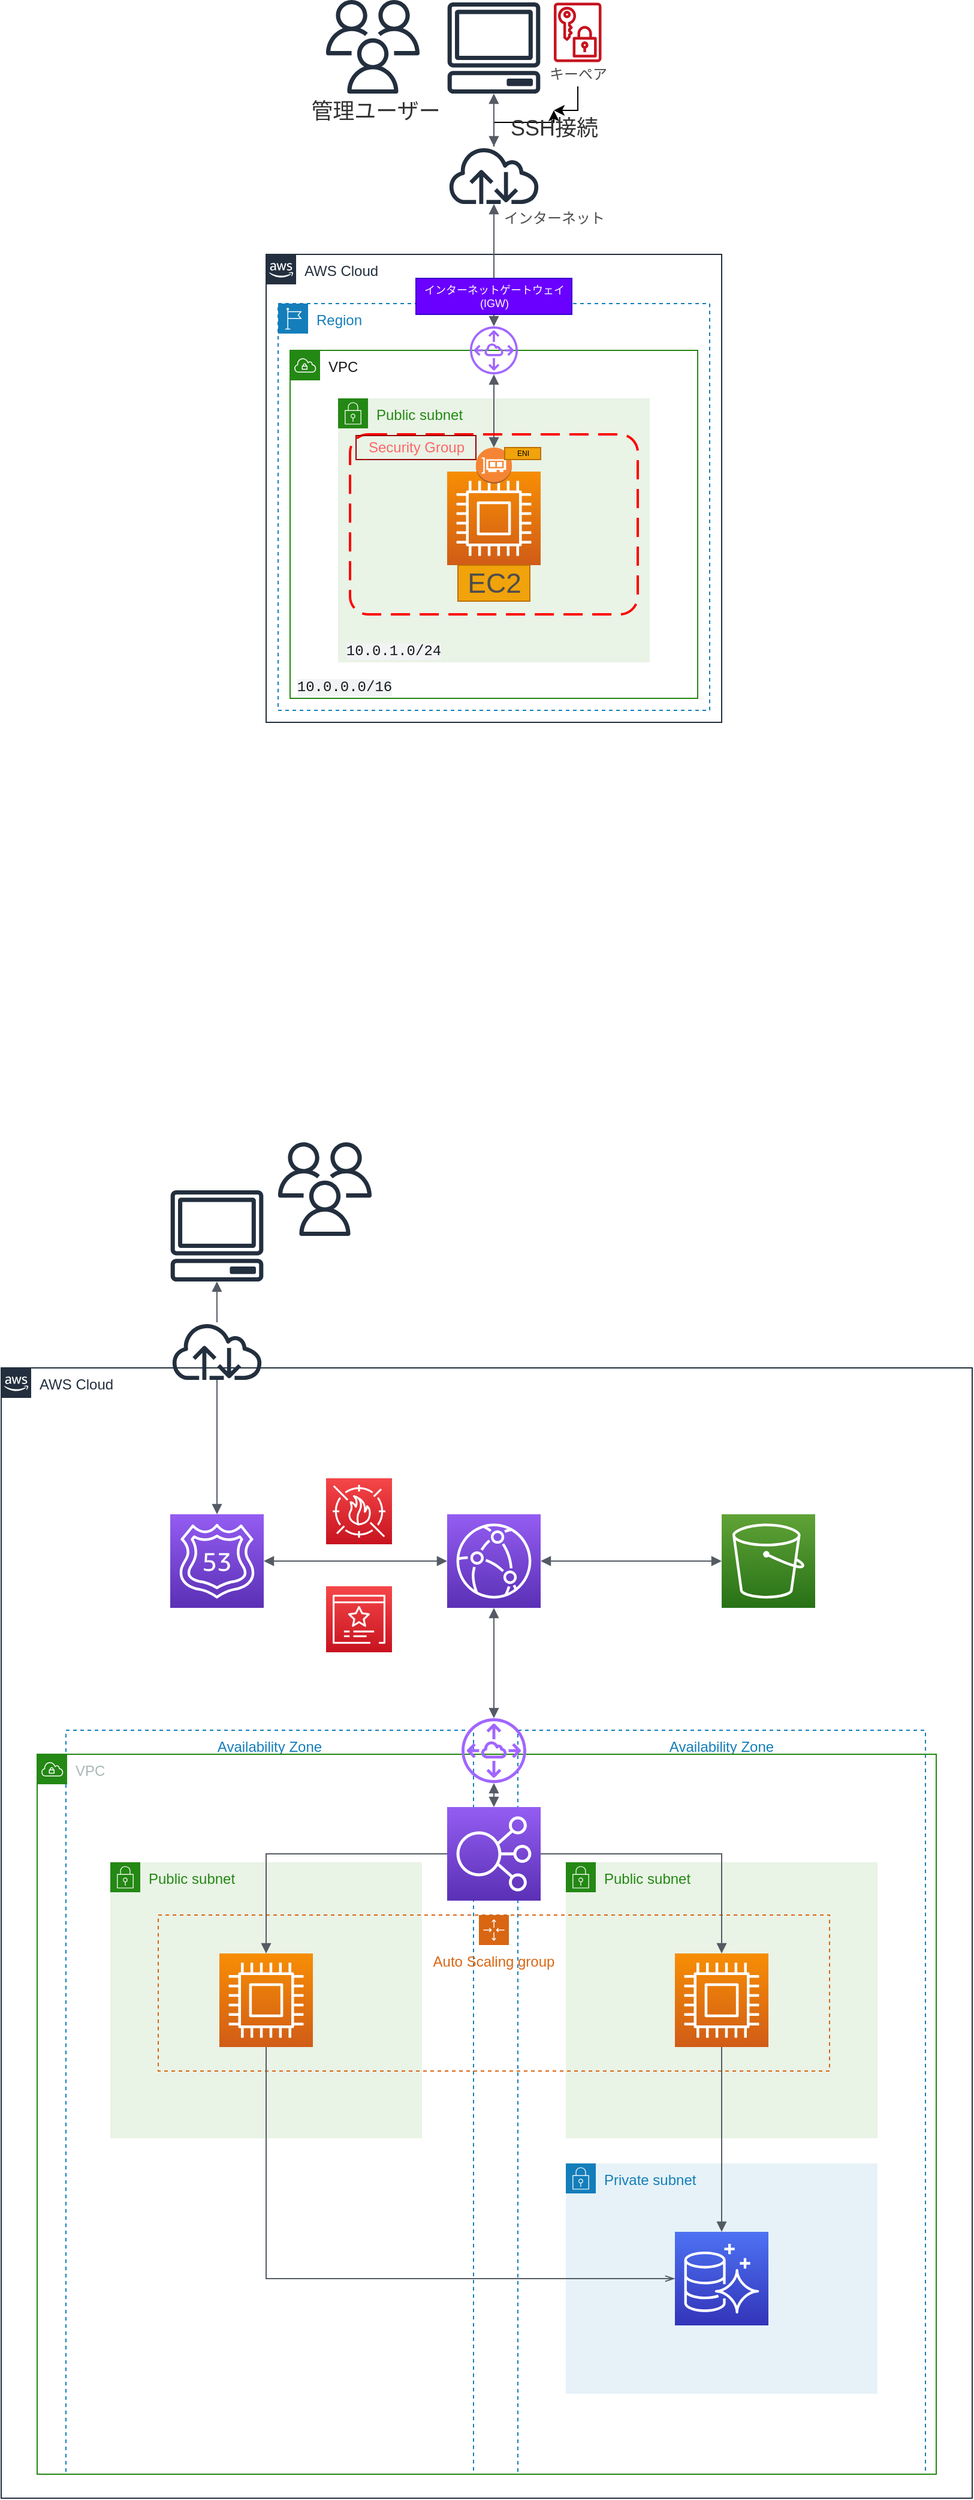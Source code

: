 <mxfile>
    <diagram id="sPZR_G8OKAHno7srQGCF" name="Page-1">
        <mxGraphModel dx="887" dy="1924" grid="1" gridSize="10" guides="1" tooltips="1" connect="1" arrows="1" fold="1" page="1" pageScale="1" pageWidth="827" pageHeight="1169" background="#ffffff" math="0" shadow="0">
            <root>
                <mxCell id="0"/>
                <mxCell id="1" parent="0"/>
                <mxCell id="112" value="Region" style="points=[[0,0],[0.25,0],[0.5,0],[0.75,0],[1,0],[1,0.25],[1,0.5],[1,0.75],[1,1],[0.75,1],[0.5,1],[0.25,1],[0,1],[0,0.75],[0,0.5],[0,0.25]];outlineConnect=0;gradientColor=none;html=1;whiteSpace=wrap;fontSize=12;fontStyle=0;shape=mxgraph.aws4.group;grIcon=mxgraph.aws4.group_region;strokeColor=#147EBA;fillColor=none;verticalAlign=top;align=left;spacingLeft=30;fontColor=#147EBA;dashed=1;fontFamily=Helvetica;" vertex="1" parent="1">
                    <mxGeometry x="240" y="-669" width="360" height="339" as="geometry"/>
                </mxCell>
                <mxCell id="6S3aFsnTeGh99FKNpcGe-1" value="AWS Cloud" style="points=[[0,0],[0.25,0],[0.5,0],[0.75,0],[1,0],[1,0.25],[1,0.5],[1,0.75],[1,1],[0.75,1],[0.5,1],[0.25,1],[0,1],[0,0.75],[0,0.5],[0,0.25]];outlineConnect=0;gradientColor=none;html=1;whiteSpace=wrap;fontSize=12;fontStyle=0;shape=mxgraph.aws4.group;grIcon=mxgraph.aws4.group_aws_cloud_alt;strokeColor=#232F3E;fillColor=none;verticalAlign=top;align=left;spacingLeft=30;fontColor=#232F3E;dashed=0;" parent="1" vertex="1">
                    <mxGeometry x="9" y="218" width="810" height="942" as="geometry"/>
                </mxCell>
                <mxCell id="6S3aFsnTeGh99FKNpcGe-6" value="Availability Zone" style="fillColor=none;strokeColor=#147EBA;dashed=1;verticalAlign=top;fontStyle=0;fontColor=#147EBA;" parent="1" vertex="1">
                    <mxGeometry x="63" y="520" width="340" height="620" as="geometry"/>
                </mxCell>
                <mxCell id="6S3aFsnTeGh99FKNpcGe-10" value="Availability Zone" style="fillColor=none;strokeColor=#147EBA;dashed=1;verticalAlign=top;fontStyle=0;fontColor=#147EBA;" parent="1" vertex="1">
                    <mxGeometry x="440" y="520" width="340" height="620" as="geometry"/>
                </mxCell>
                <mxCell id="6S3aFsnTeGh99FKNpcGe-7" value="VPC" style="points=[[0,0],[0.25,0],[0.5,0],[0.75,0],[1,0],[1,0.25],[1,0.5],[1,0.75],[1,1],[0.75,1],[0.5,1],[0.25,1],[0,1],[0,0.75],[0,0.5],[0,0.25]];outlineConnect=0;gradientColor=none;html=1;whiteSpace=wrap;fontSize=12;fontStyle=0;shape=mxgraph.aws4.group;grIcon=mxgraph.aws4.group_vpc;strokeColor=#248814;fillColor=none;verticalAlign=top;align=left;spacingLeft=30;fontColor=#AAB7B8;dashed=0;" parent="1" vertex="1">
                    <mxGeometry x="39" y="540" width="750" height="600" as="geometry"/>
                </mxCell>
                <mxCell id="6S3aFsnTeGh99FKNpcGe-13" value="Public subnet" style="points=[[0,0],[0.25,0],[0.5,0],[0.75,0],[1,0],[1,0.25],[1,0.5],[1,0.75],[1,1],[0.75,1],[0.5,1],[0.25,1],[0,1],[0,0.75],[0,0.5],[0,0.25]];outlineConnect=0;gradientColor=none;html=1;whiteSpace=wrap;fontSize=12;fontStyle=0;shape=mxgraph.aws4.group;grIcon=mxgraph.aws4.group_security_group;grStroke=0;strokeColor=#248814;fillColor=#E9F3E6;verticalAlign=top;align=left;spacingLeft=30;fontColor=#248814;dashed=0;" parent="1" vertex="1">
                    <mxGeometry x="100" y="630" width="260" height="230" as="geometry"/>
                </mxCell>
                <mxCell id="6S3aFsnTeGh99FKNpcGe-12" value="Public subnet" style="points=[[0,0],[0.25,0],[0.5,0],[0.75,0],[1,0],[1,0.25],[1,0.5],[1,0.75],[1,1],[0.75,1],[0.5,1],[0.25,1],[0,1],[0,0.75],[0,0.5],[0,0.25]];outlineConnect=0;gradientColor=none;html=1;whiteSpace=wrap;fontSize=12;fontStyle=0;shape=mxgraph.aws4.group;grIcon=mxgraph.aws4.group_security_group;grStroke=0;strokeColor=#248814;fillColor=#E9F3E6;verticalAlign=top;align=left;spacingLeft=30;fontColor=#248814;dashed=0;" parent="1" vertex="1">
                    <mxGeometry x="480" y="630" width="260" height="230" as="geometry"/>
                </mxCell>
                <mxCell id="6S3aFsnTeGh99FKNpcGe-51" value="Auto Scaling group" style="points=[[0,0],[0.25,0],[0.5,0],[0.75,0],[1,0],[1,0.25],[1,0.5],[1,0.75],[1,1],[0.75,1],[0.5,1],[0.25,1],[0,1],[0,0.75],[0,0.5],[0,0.25]];outlineConnect=0;gradientColor=none;html=1;whiteSpace=wrap;fontSize=12;fontStyle=0;shape=mxgraph.aws4.groupCenter;grIcon=mxgraph.aws4.group_auto_scaling_group;grStroke=1;strokeColor=#D86613;fillColor=none;verticalAlign=top;align=center;fontColor=#D86613;dashed=1;spacingTop=25;" parent="1" vertex="1">
                    <mxGeometry x="140" y="674" width="560" height="130" as="geometry"/>
                </mxCell>
                <mxCell id="6S3aFsnTeGh99FKNpcGe-11" value="Private subnet" style="points=[[0,0],[0.25,0],[0.5,0],[0.75,0],[1,0],[1,0.25],[1,0.5],[1,0.75],[1,1],[0.75,1],[0.5,1],[0.25,1],[0,1],[0,0.75],[0,0.5],[0,0.25]];outlineConnect=0;gradientColor=none;html=1;whiteSpace=wrap;fontSize=12;fontStyle=0;shape=mxgraph.aws4.group;grIcon=mxgraph.aws4.group_security_group;grStroke=0;strokeColor=#147EBA;fillColor=#E6F2F8;verticalAlign=top;align=left;spacingLeft=30;fontColor=#147EBA;dashed=0;" parent="1" vertex="1">
                    <mxGeometry x="480" y="881" width="260" height="192" as="geometry"/>
                </mxCell>
                <mxCell id="6S3aFsnTeGh99FKNpcGe-2" value="" style="sketch=0;points=[[0,0,0],[0.25,0,0],[0.5,0,0],[0.75,0,0],[1,0,0],[0,1,0],[0.25,1,0],[0.5,1,0],[0.75,1,0],[1,1,0],[0,0.25,0],[0,0.5,0],[0,0.75,0],[1,0.25,0],[1,0.5,0],[1,0.75,0]];outlineConnect=0;fontColor=#232F3E;gradientColor=#4D72F3;gradientDirection=north;fillColor=#3334B9;strokeColor=#ffffff;dashed=0;verticalLabelPosition=bottom;verticalAlign=top;align=center;html=1;fontSize=12;fontStyle=0;aspect=fixed;shape=mxgraph.aws4.resourceIcon;resIcon=mxgraph.aws4.aurora;" parent="1" vertex="1">
                    <mxGeometry x="571" y="938" width="78" height="78" as="geometry"/>
                </mxCell>
                <mxCell id="6S3aFsnTeGh99FKNpcGe-14" value="" style="sketch=0;points=[[0,0,0],[0.25,0,0],[0.5,0,0],[0.75,0,0],[1,0,0],[0,1,0],[0.25,1,0],[0.5,1,0],[0.75,1,0],[1,1,0],[0,0.25,0],[0,0.5,0],[0,0.75,0],[1,0.25,0],[1,0.5,0],[1,0.75,0]];outlineConnect=0;fontColor=#232F3E;gradientColor=#F78E04;gradientDirection=north;fillColor=#D05C17;strokeColor=#ffffff;dashed=0;verticalLabelPosition=bottom;verticalAlign=top;align=center;html=1;fontSize=12;fontStyle=0;aspect=fixed;shape=mxgraph.aws4.resourceIcon;resIcon=mxgraph.aws4.compute;" parent="1" vertex="1">
                    <mxGeometry x="191" y="706" width="78" height="78" as="geometry"/>
                </mxCell>
                <mxCell id="6S3aFsnTeGh99FKNpcGe-15" value="" style="sketch=0;points=[[0,0,0],[0.25,0,0],[0.5,0,0],[0.75,0,0],[1,0,0],[0,1,0],[0.25,1,0],[0.5,1,0],[0.75,1,0],[1,1,0],[0,0.25,0],[0,0.5,0],[0,0.75,0],[1,0.25,0],[1,0.5,0],[1,0.75,0]];outlineConnect=0;fontColor=#232F3E;gradientColor=#F78E04;gradientDirection=north;fillColor=#D05C17;strokeColor=#ffffff;dashed=0;verticalLabelPosition=bottom;verticalAlign=top;align=center;html=1;fontSize=12;fontStyle=0;aspect=fixed;shape=mxgraph.aws4.resourceIcon;resIcon=mxgraph.aws4.compute;" parent="1" vertex="1">
                    <mxGeometry x="571" y="706" width="78" height="78" as="geometry"/>
                </mxCell>
                <mxCell id="6S3aFsnTeGh99FKNpcGe-24" value="" style="sketch=0;points=[[0,0,0],[0.25,0,0],[0.5,0,0],[0.75,0,0],[1,0,0],[0,1,0],[0.25,1,0],[0.5,1,0],[0.75,1,0],[1,1,0],[0,0.25,0],[0,0.5,0],[0,0.75,0],[1,0.25,0],[1,0.5,0],[1,0.75,0]];outlineConnect=0;fontColor=#232F3E;gradientColor=#945DF2;gradientDirection=north;fillColor=#5A30B5;strokeColor=#ffffff;dashed=0;verticalLabelPosition=bottom;verticalAlign=top;align=center;html=1;fontSize=12;fontStyle=0;aspect=fixed;shape=mxgraph.aws4.resourceIcon;resIcon=mxgraph.aws4.elastic_load_balancing;" parent="1" vertex="1">
                    <mxGeometry x="381" y="584" width="78" height="78" as="geometry"/>
                </mxCell>
                <mxCell id="6S3aFsnTeGh99FKNpcGe-25" value="" style="sketch=0;points=[[0,0,0],[0.25,0,0],[0.5,0,0],[0.75,0,0],[1,0,0],[0,1,0],[0.25,1,0],[0.5,1,0],[0.75,1,0],[1,1,0],[0,0.25,0],[0,0.5,0],[0,0.75,0],[1,0.25,0],[1,0.5,0],[1,0.75,0]];outlineConnect=0;fontColor=#232F3E;gradientColor=#945DF2;gradientDirection=north;fillColor=#5A30B5;strokeColor=#ffffff;dashed=0;verticalLabelPosition=bottom;verticalAlign=top;align=center;html=1;fontSize=12;fontStyle=0;aspect=fixed;shape=mxgraph.aws4.resourceIcon;resIcon=mxgraph.aws4.cloudfront;" parent="1" vertex="1">
                    <mxGeometry x="381" y="340" width="78" height="78" as="geometry"/>
                </mxCell>
                <mxCell id="6S3aFsnTeGh99FKNpcGe-26" value="" style="sketch=0;points=[[0,0,0],[0.25,0,0],[0.5,0,0],[0.75,0,0],[1,0,0],[0,1,0],[0.25,1,0],[0.5,1,0],[0.75,1,0],[1,1,0],[0,0.25,0],[0,0.5,0],[0,0.75,0],[1,0.25,0],[1,0.5,0],[1,0.75,0]];outlineConnect=0;fontColor=#232F3E;gradientColor=#945DF2;gradientDirection=north;fillColor=#5A30B5;strokeColor=#ffffff;dashed=0;verticalLabelPosition=bottom;verticalAlign=top;align=center;html=1;fontSize=12;fontStyle=0;aspect=fixed;shape=mxgraph.aws4.resourceIcon;resIcon=mxgraph.aws4.route_53;" parent="1" vertex="1">
                    <mxGeometry x="150" y="340" width="78" height="78" as="geometry"/>
                </mxCell>
                <mxCell id="6S3aFsnTeGh99FKNpcGe-28" value="" style="sketch=0;outlineConnect=0;fontColor=#232F3E;gradientColor=none;fillColor=#A166FF;strokeColor=none;dashed=0;verticalLabelPosition=bottom;verticalAlign=top;align=center;html=1;fontSize=12;fontStyle=0;aspect=fixed;pointerEvents=1;shape=mxgraph.aws4.peering;" parent="1" vertex="1">
                    <mxGeometry x="393" y="510" width="54" height="54" as="geometry"/>
                </mxCell>
                <mxCell id="6S3aFsnTeGh99FKNpcGe-31" value="" style="sketch=0;points=[[0,0,0],[0.25,0,0],[0.5,0,0],[0.75,0,0],[1,0,0],[0,1,0],[0.25,1,0],[0.5,1,0],[0.75,1,0],[1,1,0],[0,0.25,0],[0,0.5,0],[0,0.75,0],[1,0.25,0],[1,0.5,0],[1,0.75,0]];outlineConnect=0;fontColor=#232F3E;gradientColor=#60A337;gradientDirection=north;fillColor=#277116;strokeColor=#ffffff;dashed=0;verticalLabelPosition=bottom;verticalAlign=top;align=center;html=1;fontSize=12;fontStyle=0;aspect=fixed;shape=mxgraph.aws4.resourceIcon;resIcon=mxgraph.aws4.s3;" parent="1" vertex="1">
                    <mxGeometry x="610" y="340" width="78" height="78" as="geometry"/>
                </mxCell>
                <mxCell id="6S3aFsnTeGh99FKNpcGe-32" value="" style="edgeStyle=orthogonalEdgeStyle;html=1;endArrow=block;elbow=vertical;startArrow=none;startFill=1;endFill=1;strokeColor=#545B64;rounded=0;entryX=0.5;entryY=0;entryDx=0;entryDy=0;entryPerimeter=0;exitX=0.5;exitY=1;exitDx=0;exitDy=0;exitPerimeter=0;" parent="1" source="6S3aFsnTeGh99FKNpcGe-15" target="6S3aFsnTeGh99FKNpcGe-2" edge="1">
                    <mxGeometry width="100" relative="1" as="geometry">
                        <mxPoint x="610" y="800" as="sourcePoint"/>
                        <mxPoint x="410" y="-130" as="targetPoint"/>
                        <Array as="points"/>
                    </mxGeometry>
                </mxCell>
                <mxCell id="6S3aFsnTeGh99FKNpcGe-33" value="" style="sketch=0;outlineConnect=0;fontColor=#232F3E;gradientColor=none;fillColor=#232F3E;strokeColor=none;dashed=0;verticalLabelPosition=bottom;verticalAlign=top;align=center;html=1;fontSize=12;fontStyle=0;aspect=fixed;pointerEvents=1;shape=mxgraph.aws4.client;" parent="1" vertex="1">
                    <mxGeometry x="150" y="70" width="78" height="76" as="geometry"/>
                </mxCell>
                <mxCell id="6S3aFsnTeGh99FKNpcGe-36" value="" style="edgeStyle=orthogonalEdgeStyle;html=1;endArrow=block;elbow=vertical;startArrow=block;startFill=1;endFill=1;strokeColor=#545B64;rounded=0;exitX=1;exitY=0.5;exitDx=0;exitDy=0;exitPerimeter=0;entryX=0;entryY=0.5;entryDx=0;entryDy=0;entryPerimeter=0;" parent="1" source="6S3aFsnTeGh99FKNpcGe-25" target="6S3aFsnTeGh99FKNpcGe-31" edge="1">
                    <mxGeometry width="100" relative="1" as="geometry">
                        <mxPoint x="510" y="-2" as="sourcePoint"/>
                        <mxPoint x="610" y="-2" as="targetPoint"/>
                    </mxGeometry>
                </mxCell>
                <mxCell id="6S3aFsnTeGh99FKNpcGe-41" value="" style="edgeStyle=orthogonalEdgeStyle;html=1;endArrow=block;elbow=vertical;startArrow=block;startFill=1;endFill=1;strokeColor=#545B64;rounded=0;entryX=0.5;entryY=0;entryDx=0;entryDy=0;entryPerimeter=0;" parent="1" source="6S3aFsnTeGh99FKNpcGe-28" target="6S3aFsnTeGh99FKNpcGe-24" edge="1">
                    <mxGeometry width="100" relative="1" as="geometry">
                        <mxPoint x="369" y="360" as="sourcePoint"/>
                        <mxPoint x="469" y="360" as="targetPoint"/>
                        <Array as="points"/>
                    </mxGeometry>
                </mxCell>
                <mxCell id="6S3aFsnTeGh99FKNpcGe-42" value="" style="edgeStyle=orthogonalEdgeStyle;html=1;endArrow=block;elbow=vertical;startArrow=block;startFill=1;endFill=1;strokeColor=#545B64;rounded=0;entryX=0.5;entryY=1;entryDx=0;entryDy=0;entryPerimeter=0;" parent="1" source="6S3aFsnTeGh99FKNpcGe-28" target="6S3aFsnTeGh99FKNpcGe-25" edge="1">
                    <mxGeometry width="100" relative="1" as="geometry">
                        <mxPoint x="400" y="320" as="sourcePoint"/>
                        <mxPoint x="500" y="320" as="targetPoint"/>
                    </mxGeometry>
                </mxCell>
                <mxCell id="6S3aFsnTeGh99FKNpcGe-44" value="" style="sketch=0;outlineConnect=0;fontColor=#232F3E;gradientColor=none;fillColor=#232F3E;strokeColor=none;dashed=0;verticalLabelPosition=bottom;verticalAlign=top;align=center;html=1;fontSize=12;fontStyle=0;aspect=fixed;pointerEvents=1;shape=mxgraph.aws4.users;" parent="1" vertex="1">
                    <mxGeometry x="240" y="30" width="78" height="78" as="geometry"/>
                </mxCell>
                <mxCell id="6S3aFsnTeGh99FKNpcGe-46" value="" style="edgeStyle=orthogonalEdgeStyle;html=1;endArrow=block;elbow=vertical;startArrow=none;startFill=1;endFill=1;strokeColor=#545B64;rounded=0;entryX=0.5;entryY=0;entryDx=0;entryDy=0;entryPerimeter=0;" parent="1" source="6S3aFsnTeGh99FKNpcGe-43" target="6S3aFsnTeGh99FKNpcGe-26" edge="1">
                    <mxGeometry width="100" relative="1" as="geometry">
                        <mxPoint x="150" y="-170" as="sourcePoint"/>
                        <mxPoint x="250" y="-170" as="targetPoint"/>
                    </mxGeometry>
                </mxCell>
                <mxCell id="6S3aFsnTeGh99FKNpcGe-48" value="" style="edgeStyle=orthogonalEdgeStyle;html=1;endArrow=block;elbow=vertical;startArrow=block;startFill=1;endFill=1;strokeColor=#545B64;rounded=0;entryX=0;entryY=0.5;entryDx=0;entryDy=0;entryPerimeter=0;exitX=1;exitY=0.5;exitDx=0;exitDy=0;exitPerimeter=0;" parent="1" source="6S3aFsnTeGh99FKNpcGe-26" target="6S3aFsnTeGh99FKNpcGe-25" edge="1">
                    <mxGeometry width="100" relative="1" as="geometry">
                        <mxPoint x="260" y="-20" as="sourcePoint"/>
                        <mxPoint x="330" y="-10" as="targetPoint"/>
                    </mxGeometry>
                </mxCell>
                <mxCell id="6S3aFsnTeGh99FKNpcGe-53" value="" style="edgeStyle=orthogonalEdgeStyle;html=1;endArrow=none;elbow=vertical;startArrow=openThin;startFill=0;strokeColor=#545B64;rounded=0;entryX=0.5;entryY=1;entryDx=0;entryDy=0;entryPerimeter=0;exitX=0;exitY=0.5;exitDx=0;exitDy=0;exitPerimeter=0;" parent="1" source="6S3aFsnTeGh99FKNpcGe-2" target="6S3aFsnTeGh99FKNpcGe-14" edge="1">
                    <mxGeometry width="100" relative="1" as="geometry">
                        <mxPoint x="240" y="700" as="sourcePoint"/>
                        <mxPoint x="570" y="810" as="targetPoint"/>
                    </mxGeometry>
                </mxCell>
                <mxCell id="6S3aFsnTeGh99FKNpcGe-54" value="" style="edgeStyle=orthogonalEdgeStyle;html=1;endArrow=block;elbow=vertical;startArrow=none;endFill=1;strokeColor=#545B64;rounded=0;entryX=0.5;entryY=0;entryDx=0;entryDy=0;entryPerimeter=0;exitX=1;exitY=0.5;exitDx=0;exitDy=0;exitPerimeter=0;" parent="1" source="6S3aFsnTeGh99FKNpcGe-24" target="6S3aFsnTeGh99FKNpcGe-15" edge="1">
                    <mxGeometry width="100" relative="1" as="geometry">
                        <mxPoint x="530" y="430" as="sourcePoint"/>
                        <mxPoint x="630" y="430" as="targetPoint"/>
                    </mxGeometry>
                </mxCell>
                <mxCell id="6S3aFsnTeGh99FKNpcGe-55" value="" style="edgeStyle=orthogonalEdgeStyle;html=1;endArrow=none;elbow=vertical;startArrow=block;startFill=1;strokeColor=#545B64;rounded=0;entryX=0;entryY=0.5;entryDx=0;entryDy=0;entryPerimeter=0;exitX=0.5;exitY=0;exitDx=0;exitDy=0;exitPerimeter=0;" parent="1" source="6S3aFsnTeGh99FKNpcGe-14" target="6S3aFsnTeGh99FKNpcGe-24" edge="1">
                    <mxGeometry width="100" relative="1" as="geometry">
                        <mxPoint x="280" y="430" as="sourcePoint"/>
                        <mxPoint x="380" y="430" as="targetPoint"/>
                        <Array as="points">
                            <mxPoint x="230" y="623"/>
                        </Array>
                    </mxGeometry>
                </mxCell>
                <mxCell id="6S3aFsnTeGh99FKNpcGe-43" value="" style="sketch=0;outlineConnect=0;fontColor=#232F3E;gradientColor=none;fillColor=#232F3E;strokeColor=none;dashed=0;verticalLabelPosition=bottom;verticalAlign=top;align=center;html=1;fontSize=12;fontStyle=0;aspect=fixed;pointerEvents=1;shape=mxgraph.aws4.internet;" parent="1" vertex="1">
                    <mxGeometry x="150" y="180" width="78" height="48" as="geometry"/>
                </mxCell>
                <mxCell id="hGaSbdmmm998egDuPPoX-1" value="" style="edgeStyle=orthogonalEdgeStyle;html=1;endArrow=none;elbow=vertical;startArrow=block;startFill=1;endFill=1;strokeColor=#545B64;rounded=0;entryX=0.5;entryY=0;entryDx=0;entryDy=0;entryPerimeter=0;" parent="1" source="6S3aFsnTeGh99FKNpcGe-33" target="6S3aFsnTeGh99FKNpcGe-43" edge="1">
                    <mxGeometry width="100" relative="1" as="geometry">
                        <mxPoint x="188.923" y="146" as="sourcePoint"/>
                        <mxPoint x="189.0" y="340" as="targetPoint"/>
                    </mxGeometry>
                </mxCell>
                <mxCell id="eWPw_ROZ1_6OxIlvV4O3-1" value="" style="sketch=0;points=[[0,0,0],[0.25,0,0],[0.5,0,0],[0.75,0,0],[1,0,0],[0,1,0],[0.25,1,0],[0.5,1,0],[0.75,1,0],[1,1,0],[0,0.25,0],[0,0.5,0],[0,0.75,0],[1,0.25,0],[1,0.5,0],[1,0.75,0]];outlineConnect=0;fontColor=#232F3E;gradientColor=#F54749;gradientDirection=north;fillColor=#C7131F;strokeColor=#ffffff;dashed=0;verticalLabelPosition=bottom;verticalAlign=top;align=center;html=1;fontSize=12;fontStyle=0;aspect=fixed;shape=mxgraph.aws4.resourceIcon;resIcon=mxgraph.aws4.certificate_manager_3;" parent="1" vertex="1">
                    <mxGeometry x="280" y="400" width="55" height="55" as="geometry"/>
                </mxCell>
                <mxCell id="eWPw_ROZ1_6OxIlvV4O3-2" value="" style="sketch=0;points=[[0,0,0],[0.25,0,0],[0.5,0,0],[0.75,0,0],[1,0,0],[0,1,0],[0.25,1,0],[0.5,1,0],[0.75,1,0],[1,1,0],[0,0.25,0],[0,0.5,0],[0,0.75,0],[1,0.25,0],[1,0.5,0],[1,0.75,0]];outlineConnect=0;fontColor=#232F3E;gradientColor=#F54749;gradientDirection=north;fillColor=#C7131F;strokeColor=#ffffff;dashed=0;verticalLabelPosition=bottom;verticalAlign=top;align=center;html=1;fontSize=12;fontStyle=0;aspect=fixed;shape=mxgraph.aws4.resourceIcon;resIcon=mxgraph.aws4.waf;" parent="1" vertex="1">
                    <mxGeometry x="280" y="310" width="55" height="55" as="geometry"/>
                </mxCell>
                <mxCell id="82" value="AWS Cloud" style="points=[[0,0],[0.25,0],[0.5,0],[0.75,0],[1,0],[1,0.25],[1,0.5],[1,0.75],[1,1],[0.75,1],[0.5,1],[0.25,1],[0,1],[0,0.75],[0,0.5],[0,0.25]];outlineConnect=0;gradientColor=none;html=1;whiteSpace=wrap;fontSize=12;fontStyle=0;shape=mxgraph.aws4.group;grIcon=mxgraph.aws4.group_aws_cloud_alt;strokeColor=#232F3E;fillColor=none;verticalAlign=top;align=left;spacingLeft=30;fontColor=#232F3E;dashed=0;" vertex="1" parent="1">
                    <mxGeometry x="230" y="-710" width="380" height="390" as="geometry"/>
                </mxCell>
                <mxCell id="83" value="&lt;font color=&quot;#1a1a1a&quot;&gt;VPC&lt;/font&gt;" style="points=[[0,0],[0.25,0],[0.5,0],[0.75,0],[1,0],[1,0.25],[1,0.5],[1,0.75],[1,1],[0.75,1],[0.5,1],[0.25,1],[0,1],[0,0.75],[0,0.5],[0,0.25]];outlineConnect=0;gradientColor=none;html=1;whiteSpace=wrap;fontSize=12;fontStyle=0;shape=mxgraph.aws4.group;grIcon=mxgraph.aws4.group_vpc;strokeColor=#248814;fillColor=none;verticalAlign=top;align=left;spacingLeft=30;fontColor=#AAB7B8;dashed=0;" vertex="1" parent="1">
                    <mxGeometry x="250" y="-630" width="340" height="290" as="geometry"/>
                </mxCell>
                <mxCell id="84" value="Public subnet" style="points=[[0,0],[0.25,0],[0.5,0],[0.75,0],[1,0],[1,0.25],[1,0.5],[1,0.75],[1,1],[0.75,1],[0.5,1],[0.25,1],[0,1],[0,0.75],[0,0.5],[0,0.25]];outlineConnect=0;gradientColor=none;html=1;whiteSpace=wrap;fontSize=12;fontStyle=0;shape=mxgraph.aws4.group;grIcon=mxgraph.aws4.group_security_group;grStroke=0;strokeColor=#248814;fillColor=#E9F3E6;verticalAlign=top;align=left;spacingLeft=30;fontColor=#248814;dashed=0;" vertex="1" parent="1">
                    <mxGeometry x="290" y="-590" width="260" height="220" as="geometry"/>
                </mxCell>
                <mxCell id="85" value="" style="sketch=0;points=[[0,0,0],[0.25,0,0],[0.5,0,0],[0.75,0,0],[1,0,0],[0,1,0],[0.25,1,0],[0.5,1,0],[0.75,1,0],[1,1,0],[0,0.25,0],[0,0.5,0],[0,0.75,0],[1,0.25,0],[1,0.5,0],[1,0.75,0]];outlineConnect=0;fontColor=#232F3E;gradientColor=#F78E04;gradientDirection=north;fillColor=#D05C17;strokeColor=#ffffff;dashed=0;verticalLabelPosition=bottom;verticalAlign=top;align=center;html=1;fontSize=12;fontStyle=0;aspect=fixed;shape=mxgraph.aws4.resourceIcon;resIcon=mxgraph.aws4.compute;" vertex="1" parent="1">
                    <mxGeometry x="381" y="-529" width="78" height="78" as="geometry"/>
                </mxCell>
                <mxCell id="86" value="" style="sketch=0;outlineConnect=0;fontColor=#232F3E;gradientColor=none;fillColor=#A166FF;strokeColor=none;dashed=0;verticalLabelPosition=bottom;verticalAlign=top;align=center;html=1;fontSize=12;fontStyle=0;aspect=fixed;pointerEvents=1;shape=mxgraph.aws4.peering;" vertex="1" parent="1">
                    <mxGeometry x="400" y="-650" width="40" height="40" as="geometry"/>
                </mxCell>
                <mxCell id="87" value="" style="sketch=0;outlineConnect=0;fontColor=#232F3E;gradientColor=none;fillColor=#232F3E;strokeColor=none;dashed=0;verticalLabelPosition=bottom;verticalAlign=top;align=center;html=1;fontSize=12;fontStyle=0;aspect=fixed;pointerEvents=1;shape=mxgraph.aws4.client;" vertex="1" parent="1">
                    <mxGeometry x="381" y="-920" width="78" height="76" as="geometry"/>
                </mxCell>
                <mxCell id="88" value="" style="sketch=0;outlineConnect=0;fontColor=#232F3E;gradientColor=none;fillColor=#232F3E;strokeColor=none;dashed=0;verticalLabelPosition=bottom;verticalAlign=top;align=center;html=1;fontSize=12;fontStyle=0;aspect=fixed;pointerEvents=1;shape=mxgraph.aws4.users;" vertex="1" parent="1">
                    <mxGeometry x="280" y="-922" width="78" height="78" as="geometry"/>
                </mxCell>
                <mxCell id="97" value="" style="edgeStyle=orthogonalEdgeStyle;rounded=0;orthogonalLoop=1;jettySize=auto;html=1;fontColor=#333333;" edge="1" parent="1" source="89" target="96">
                    <mxGeometry relative="1" as="geometry"/>
                </mxCell>
                <mxCell id="89" value="" style="sketch=0;outlineConnect=0;fontColor=#232F3E;gradientColor=none;fillColor=#232F3E;strokeColor=none;dashed=0;verticalLabelPosition=bottom;verticalAlign=top;align=center;html=1;fontSize=12;fontStyle=0;aspect=fixed;pointerEvents=1;shape=mxgraph.aws4.internet;" vertex="1" parent="1">
                    <mxGeometry x="381" y="-800" width="78" height="48" as="geometry"/>
                </mxCell>
                <mxCell id="93" value="" style="edgeStyle=orthogonalEdgeStyle;html=1;endArrow=block;elbow=vertical;startArrow=block;startFill=1;endFill=1;strokeColor=#545B64;rounded=0;" edge="1" parent="1" source="89" target="86">
                    <mxGeometry width="100" relative="1" as="geometry">
                        <mxPoint x="320" y="-710" as="sourcePoint"/>
                        <mxPoint x="420" y="-710" as="targetPoint"/>
                    </mxGeometry>
                </mxCell>
                <mxCell id="94" value="" style="edgeStyle=orthogonalEdgeStyle;html=1;endArrow=block;elbow=vertical;startArrow=block;startFill=1;endFill=1;strokeColor=#545B64;rounded=0;" edge="1" parent="1" source="87" target="89">
                    <mxGeometry width="100" relative="1" as="geometry">
                        <mxPoint x="430" y="-910" as="sourcePoint"/>
                        <mxPoint x="418" y="-830" as="targetPoint"/>
                        <Array as="points"/>
                    </mxGeometry>
                </mxCell>
                <mxCell id="95" value="" style="edgeStyle=orthogonalEdgeStyle;html=1;endArrow=block;elbow=vertical;startArrow=block;startFill=1;endFill=1;strokeColor=#545B64;rounded=0;entryX=0.5;entryY=0;entryDx=0;entryDy=0;entryPerimeter=0;" edge="1" parent="1" source="86" target="100">
                    <mxGeometry width="100" relative="1" as="geometry">
                        <mxPoint x="419.66" y="-584" as="sourcePoint"/>
                        <mxPoint x="419.66" y="-462" as="targetPoint"/>
                    </mxGeometry>
                </mxCell>
                <mxCell id="96" value="SSH接続" style="text;html=1;resizable=0;autosize=1;align=center;verticalAlign=middle;points=[];rounded=0;fontColor=#333333;fontSize=18;" vertex="1" parent="1">
                    <mxGeometry x="425" y="-830" width="90" height="30" as="geometry"/>
                </mxCell>
                <mxCell id="98" value="管理ユーザー" style="text;html=1;resizable=0;autosize=1;align=center;verticalAlign=middle;points=[];rounded=0;fontColor=#333333;fontSize=18;" vertex="1" parent="1">
                    <mxGeometry x="261" y="-844" width="120" height="30" as="geometry"/>
                </mxCell>
                <mxCell id="100" value="" style="outlineConnect=0;dashed=0;verticalLabelPosition=bottom;verticalAlign=top;align=center;html=1;shape=mxgraph.aws3.elastic_network_interface;fillColor=#F58534;gradientColor=none;fontSize=11;fontColor=#333333;" vertex="1" parent="1">
                    <mxGeometry x="405" y="-549" width="30" height="30" as="geometry"/>
                </mxCell>
                <mxCell id="101" value="ENI" style="text;html=1;resizable=0;autosize=1;align=center;verticalAlign=middle;points=[];fillColor=#f0a30a;strokeColor=#BD7000;rounded=0;fontSize=6;fontColor=#000000;" vertex="1" parent="1">
                    <mxGeometry x="429" y="-549" width="30" height="10" as="geometry"/>
                </mxCell>
                <mxCell id="102" value="EC2" style="text;html=1;resizable=0;autosize=1;align=center;verticalAlign=middle;points=[];fillColor=#f0a30a;strokeColor=#BD7000;rounded=0;fontSize=23;fontColor=#4D4D4D;" vertex="1" parent="1">
                    <mxGeometry x="390" y="-451" width="60" height="30" as="geometry"/>
                </mxCell>
                <mxCell id="104" value="&lt;span style=&quot;color: rgb(22, 25, 31); font-family: monaco, menlo, consolas, &amp;quot;courier prime&amp;quot;, courier, &amp;quot;courier new&amp;quot;, monospace; font-size: 12px; text-align: left; background-color: rgb(242, 243, 243);&quot;&gt;10.0.1.0/24&lt;/span&gt;" style="text;html=1;resizable=0;autosize=1;align=center;verticalAlign=middle;points=[];fillColor=none;strokeColor=none;rounded=0;fontFamily=Helvetica;fontSize=12;fontColor=#4D4D4D;" vertex="1" parent="1">
                    <mxGeometry x="291" y="-390" width="90" height="20" as="geometry"/>
                </mxCell>
                <mxCell id="105" value="&lt;span style=&quot;color: rgb(22 , 25 , 31) ; font-family: &amp;#34;monaco&amp;#34; , &amp;#34;menlo&amp;#34; , &amp;#34;consolas&amp;#34; , &amp;#34;courier prime&amp;#34; , &amp;#34;courier&amp;#34; , &amp;#34;courier new&amp;#34; , monospace ; font-size: 12px ; text-align: left ; background-color: rgb(242 , 243 , 243)&quot;&gt;10.0.0.0/16&lt;/span&gt;" style="text;html=1;resizable=0;autosize=1;align=center;verticalAlign=middle;points=[];fillColor=none;strokeColor=none;rounded=0;fontFamily=Helvetica;fontSize=12;fontColor=#4D4D4D;" vertex="1" parent="1">
                    <mxGeometry x="250" y="-360" width="90" height="20" as="geometry"/>
                </mxCell>
                <mxCell id="106" value="インターネット" style="text;html=1;resizable=0;autosize=1;align=center;verticalAlign=middle;points=[];fillColor=none;strokeColor=none;rounded=0;fontFamily=Helvetica;fontSize=12;fontColor=#4D4D4D;" vertex="1" parent="1">
                    <mxGeometry x="420" y="-750" width="100" height="20" as="geometry"/>
                </mxCell>
                <mxCell id="107" value="" style="outlineConnect=0;fontColor=#232F3E;gradientColor=none;fillColor=#C7131F;strokeColor=none;dashed=0;verticalLabelPosition=bottom;verticalAlign=top;align=center;html=1;fontSize=12;fontStyle=0;aspect=fixed;pointerEvents=1;shape=mxgraph.aws4.data_encryption_key;fontFamily=Helvetica;" vertex="1" parent="1">
                    <mxGeometry x="470" y="-920" width="39.74" height="50" as="geometry"/>
                </mxCell>
                <mxCell id="109" value="" style="edgeStyle=orthogonalEdgeStyle;rounded=0;orthogonalLoop=1;jettySize=auto;html=1;fontFamily=Helvetica;fontSize=12;fontColor=#4D4D4D;" edge="1" parent="1" source="108" target="96">
                    <mxGeometry relative="1" as="geometry"/>
                </mxCell>
                <mxCell id="108" value="キーペア" style="text;html=1;resizable=0;autosize=1;align=center;verticalAlign=middle;points=[];fillColor=none;strokeColor=none;rounded=0;fontFamily=Helvetica;fontSize=12;fontColor=#4D4D4D;" vertex="1" parent="1">
                    <mxGeometry x="460" y="-870" width="60" height="20" as="geometry"/>
                </mxCell>
                <mxCell id="110" value="" style="rounded=1;arcSize=10;dashed=1;strokeColor=#ff0000;fillColor=none;gradientColor=none;dashPattern=8 4;strokeWidth=2;fontFamily=Helvetica;fontSize=12;fontColor=#4D4D4D;" vertex="1" parent="1">
                    <mxGeometry x="300" y="-560" width="240" height="150" as="geometry"/>
                </mxCell>
                <mxCell id="111" value="Security Group" style="text;html=1;resizable=0;autosize=1;align=center;verticalAlign=middle;points=[];rounded=0;fontFamily=Helvetica;fontSize=12;strokeColor=#990000;fontColor=#FF6666;" vertex="1" parent="1">
                    <mxGeometry x="305" y="-559" width="100" height="20" as="geometry"/>
                </mxCell>
                <mxCell id="99" value="インターネットゲートウェイ&lt;br style=&quot;font-size: 9px;&quot;&gt;(IGW)" style="text;html=1;resizable=0;autosize=1;align=center;verticalAlign=middle;points=[];fillColor=#6a00ff;strokeColor=#3700CC;rounded=0;fontSize=9;fontColor=#ffffff;" vertex="1" parent="1">
                    <mxGeometry x="355" y="-690" width="130" height="30" as="geometry"/>
                </mxCell>
            </root>
        </mxGraphModel>
    </diagram>
</mxfile>
